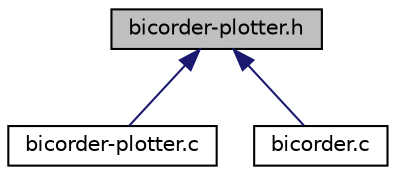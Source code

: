 digraph "bicorder-plotter.h"
{
  edge [fontname="Helvetica",fontsize="10",labelfontname="Helvetica",labelfontsize="10"];
  node [fontname="Helvetica",fontsize="10",shape=record];
  Node1 [label="bicorder-plotter.h",height=0.2,width=0.4,color="black", fillcolor="grey75", style="filled", fontcolor="black"];
  Node1 -> Node2 [dir="back",color="midnightblue",fontsize="10",style="solid"];
  Node2 [label="bicorder-plotter.c",height=0.2,width=0.4,color="black", fillcolor="white", style="filled",URL="$bicorder-plotter_8c.html",tooltip="A library for generating generic live plots on the Bicorder. "];
  Node1 -> Node3 [dir="back",color="midnightblue",fontsize="10",style="solid"];
  Node3 [label="bicorder.c",height=0.2,width=0.4,color="black", fillcolor="white", style="filled",URL="$bicorder_8c.html",tooltip="A Tricorder inspired project using the Gray Cat Labs MoonLander. "];
}
